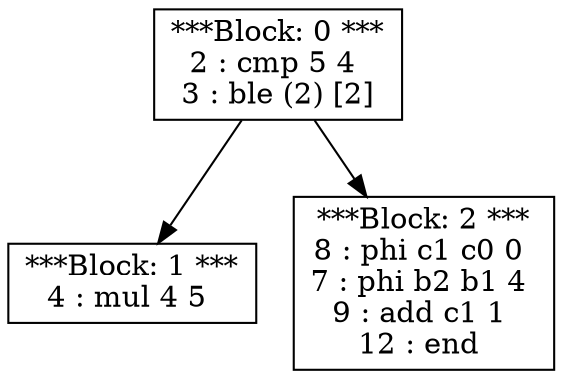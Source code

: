 digraph structs {
0 [shape=record,label="***Block: 0 ***\n2 : cmp 5 4 \n3 : ble (2) [2]\n"]
1 [shape=record,label="***Block: 1 ***\n4 : mul 4 5 \n"]
2 [shape=record,label="***Block: 2 ***\n8 : phi c1 c0 0 \n7 : phi b2 b1 4 \n9 : add c1 1 \n12 : end \n"]
0 -> 1;
0 -> 2;

}
